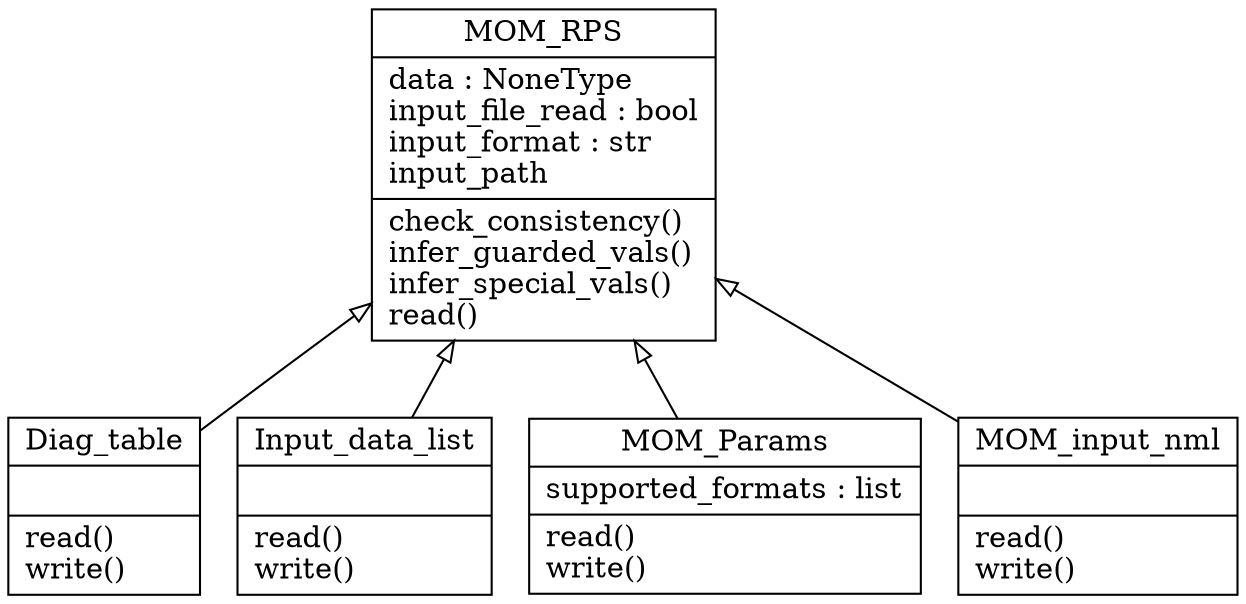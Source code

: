 digraph "classes" {
charset="utf-8"
rankdir=BT
"0" [label="{Diag_table|\l|read()\lwrite()\l}", shape="record"];
"1" [label="{Input_data_list|\l|read()\lwrite()\l}", shape="record"];
"2" [label="{MOM_Params|supported_formats : list\l|read()\lwrite()\l}", shape="record"];
"3" [label="{MOM_RPS|data : NoneType\linput_file_read : bool\linput_format : str\linput_path\l|check_consistency()\linfer_guarded_vals()\linfer_special_vals()\lread()\l}", shape="record"];
"4" [label="{MOM_input_nml|\l|read()\lwrite()\l}", shape="record"];
"0" -> "3" [arrowhead="empty", arrowtail="none"];
"1" -> "3" [arrowhead="empty", arrowtail="none"];
"2" -> "3" [arrowhead="empty", arrowtail="none"];
"4" -> "3" [arrowhead="empty", arrowtail="none"];
}
